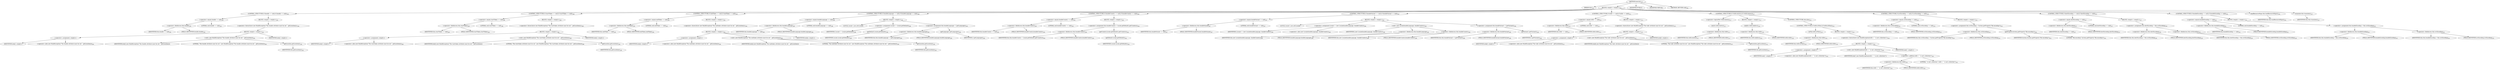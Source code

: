 digraph "execute" {  
"281" [label = <(METHOD,execute)<SUB>282</SUB>> ]
"26" [label = <(PARAM,this)<SUB>282</SUB>> ]
"282" [label = <(BLOCK,&lt;empty&gt;,&lt;empty&gt;)<SUB>282</SUB>> ]
"283" [label = <(CONTROL_STRUCTURE,if (bundle == null),if (bundle == null))<SUB>283</SUB>> ]
"284" [label = <(&lt;operator&gt;.equals,bundle == null)<SUB>283</SUB>> ]
"285" [label = <(&lt;operator&gt;.fieldAccess,this.bundle)<SUB>283</SUB>> ]
"286" [label = <(IDENTIFIER,this,bundle == null)<SUB>283</SUB>> ]
"287" [label = <(FIELD_IDENTIFIER,bundle,bundle)<SUB>283</SUB>> ]
"288" [label = <(LITERAL,null,bundle == null)<SUB>283</SUB>> ]
"289" [label = <(BLOCK,&lt;empty&gt;,&lt;empty&gt;)<SUB>283</SUB>> ]
"290" [label = <(&lt;operator&gt;.throw,throw new BuildException(&quot;The bundle attribute must be set.&quot;, getLocation());)<SUB>284</SUB>> ]
"291" [label = <(BLOCK,&lt;empty&gt;,&lt;empty&gt;)<SUB>284</SUB>> ]
"292" [label = <(&lt;operator&gt;.assignment,&lt;empty&gt;)> ]
"293" [label = <(IDENTIFIER,$obj2,&lt;empty&gt;)> ]
"294" [label = <(&lt;operator&gt;.alloc,new BuildException(&quot;The bundle attribute must be set.&quot;, getLocation()))<SUB>284</SUB>> ]
"295" [label = <(&lt;init&gt;,new BuildException(&quot;The bundle attribute must be set.&quot;, getLocation()))<SUB>284</SUB>> ]
"296" [label = <(IDENTIFIER,$obj2,new BuildException(&quot;The bundle attribute must be set.&quot;, getLocation()))> ]
"297" [label = <(LITERAL,&quot;The bundle attribute must be set.&quot;,new BuildException(&quot;The bundle attribute must be set.&quot;, getLocation()))<SUB>284</SUB>> ]
"298" [label = <(getLocation,getLocation())<SUB>285</SUB>> ]
"25" [label = <(IDENTIFIER,this,getLocation())<SUB>285</SUB>> ]
"299" [label = <(IDENTIFIER,$obj2,&lt;empty&gt;)> ]
"300" [label = <(CONTROL_STRUCTURE,if (startToken == null),if (startToken == null))<SUB>288</SUB>> ]
"301" [label = <(&lt;operator&gt;.equals,startToken == null)<SUB>288</SUB>> ]
"302" [label = <(&lt;operator&gt;.fieldAccess,this.startToken)<SUB>288</SUB>> ]
"303" [label = <(IDENTIFIER,this,startToken == null)<SUB>288</SUB>> ]
"304" [label = <(FIELD_IDENTIFIER,startToken,startToken)<SUB>288</SUB>> ]
"305" [label = <(LITERAL,null,startToken == null)<SUB>288</SUB>> ]
"306" [label = <(BLOCK,&lt;empty&gt;,&lt;empty&gt;)<SUB>288</SUB>> ]
"307" [label = <(&lt;operator&gt;.throw,throw new BuildException(&quot;The starttoken attribute must be set.&quot;, getLocation());)<SUB>289</SUB>> ]
"308" [label = <(BLOCK,&lt;empty&gt;,&lt;empty&gt;)<SUB>289</SUB>> ]
"309" [label = <(&lt;operator&gt;.assignment,&lt;empty&gt;)> ]
"310" [label = <(IDENTIFIER,$obj3,&lt;empty&gt;)> ]
"311" [label = <(&lt;operator&gt;.alloc,new BuildException(&quot;The starttoken attribute must be set.&quot;, getLocation()))<SUB>289</SUB>> ]
"312" [label = <(&lt;init&gt;,new BuildException(&quot;The starttoken attribute must be set.&quot;, getLocation()))<SUB>289</SUB>> ]
"313" [label = <(IDENTIFIER,$obj3,new BuildException(&quot;The starttoken attribute must be set.&quot;, getLocation()))> ]
"314" [label = <(LITERAL,&quot;The starttoken attribute must be set.&quot;,new BuildException(&quot;The starttoken attribute must be set.&quot;, getLocation()))<SUB>289</SUB>> ]
"315" [label = <(getLocation,getLocation())<SUB>290</SUB>> ]
"27" [label = <(IDENTIFIER,this,getLocation())<SUB>290</SUB>> ]
"316" [label = <(IDENTIFIER,$obj3,&lt;empty&gt;)> ]
"317" [label = <(CONTROL_STRUCTURE,if (endToken == null),if (endToken == null))<SUB>293</SUB>> ]
"318" [label = <(&lt;operator&gt;.equals,endToken == null)<SUB>293</SUB>> ]
"319" [label = <(&lt;operator&gt;.fieldAccess,this.endToken)<SUB>293</SUB>> ]
"320" [label = <(IDENTIFIER,this,endToken == null)<SUB>293</SUB>> ]
"321" [label = <(FIELD_IDENTIFIER,endToken,endToken)<SUB>293</SUB>> ]
"322" [label = <(LITERAL,null,endToken == null)<SUB>293</SUB>> ]
"323" [label = <(BLOCK,&lt;empty&gt;,&lt;empty&gt;)<SUB>293</SUB>> ]
"324" [label = <(&lt;operator&gt;.throw,throw new BuildException(&quot;The endtoken attribute must be set.&quot;, getLocation());)<SUB>294</SUB>> ]
"325" [label = <(BLOCK,&lt;empty&gt;,&lt;empty&gt;)<SUB>294</SUB>> ]
"326" [label = <(&lt;operator&gt;.assignment,&lt;empty&gt;)> ]
"327" [label = <(IDENTIFIER,$obj4,&lt;empty&gt;)> ]
"328" [label = <(&lt;operator&gt;.alloc,new BuildException(&quot;The endtoken attribute must be set.&quot;, getLocation()))<SUB>294</SUB>> ]
"329" [label = <(&lt;init&gt;,new BuildException(&quot;The endtoken attribute must be set.&quot;, getLocation()))<SUB>294</SUB>> ]
"330" [label = <(IDENTIFIER,$obj4,new BuildException(&quot;The endtoken attribute must be set.&quot;, getLocation()))> ]
"331" [label = <(LITERAL,&quot;The endtoken attribute must be set.&quot;,new BuildException(&quot;The endtoken attribute must be set.&quot;, getLocation()))<SUB>294</SUB>> ]
"332" [label = <(getLocation,getLocation())<SUB>295</SUB>> ]
"28" [label = <(IDENTIFIER,this,getLocation())<SUB>295</SUB>> ]
"333" [label = <(IDENTIFIER,$obj4,&lt;empty&gt;)> ]
"334" [label = <(CONTROL_STRUCTURE,if (bundleLanguage == null),if (bundleLanguage == null))<SUB>298</SUB>> ]
"335" [label = <(&lt;operator&gt;.equals,bundleLanguage == null)<SUB>298</SUB>> ]
"336" [label = <(&lt;operator&gt;.fieldAccess,this.bundleLanguage)<SUB>298</SUB>> ]
"337" [label = <(IDENTIFIER,this,bundleLanguage == null)<SUB>298</SUB>> ]
"338" [label = <(FIELD_IDENTIFIER,bundleLanguage,bundleLanguage)<SUB>298</SUB>> ]
"339" [label = <(LITERAL,null,bundleLanguage == null)<SUB>298</SUB>> ]
"340" [label = <(BLOCK,&lt;empty&gt;,&lt;empty&gt;)<SUB>298</SUB>> ]
"341" [label = <(LOCAL,Locale l: java.util.Locale)> ]
"342" [label = <(&lt;operator&gt;.assignment,Locale l = Locale.getDefault())<SUB>299</SUB>> ]
"343" [label = <(IDENTIFIER,l,Locale l = Locale.getDefault())<SUB>299</SUB>> ]
"344" [label = <(getDefault,Locale.getDefault())<SUB>299</SUB>> ]
"345" [label = <(IDENTIFIER,Locale,Locale.getDefault())<SUB>299</SUB>> ]
"346" [label = <(&lt;operator&gt;.assignment,this.bundleLanguage = l.getLanguage())<SUB>300</SUB>> ]
"347" [label = <(&lt;operator&gt;.fieldAccess,this.bundleLanguage)<SUB>300</SUB>> ]
"348" [label = <(IDENTIFIER,this,this.bundleLanguage = l.getLanguage())<SUB>300</SUB>> ]
"349" [label = <(FIELD_IDENTIFIER,bundleLanguage,bundleLanguage)<SUB>300</SUB>> ]
"350" [label = <(getLanguage,l.getLanguage())<SUB>300</SUB>> ]
"351" [label = <(IDENTIFIER,l,l.getLanguage())<SUB>300</SUB>> ]
"352" [label = <(CONTROL_STRUCTURE,if (bundleCountry == null),if (bundleCountry == null))<SUB>303</SUB>> ]
"353" [label = <(&lt;operator&gt;.equals,bundleCountry == null)<SUB>303</SUB>> ]
"354" [label = <(&lt;operator&gt;.fieldAccess,this.bundleCountry)<SUB>303</SUB>> ]
"355" [label = <(IDENTIFIER,this,bundleCountry == null)<SUB>303</SUB>> ]
"356" [label = <(FIELD_IDENTIFIER,bundleCountry,bundleCountry)<SUB>303</SUB>> ]
"357" [label = <(LITERAL,null,bundleCountry == null)<SUB>303</SUB>> ]
"358" [label = <(BLOCK,&lt;empty&gt;,&lt;empty&gt;)<SUB>303</SUB>> ]
"359" [label = <(&lt;operator&gt;.assignment,this.bundleCountry = Locale.getDefault().getCountry())<SUB>304</SUB>> ]
"360" [label = <(&lt;operator&gt;.fieldAccess,this.bundleCountry)<SUB>304</SUB>> ]
"361" [label = <(IDENTIFIER,this,this.bundleCountry = Locale.getDefault().getCountry())<SUB>304</SUB>> ]
"362" [label = <(FIELD_IDENTIFIER,bundleCountry,bundleCountry)<SUB>304</SUB>> ]
"363" [label = <(getCountry,Locale.getDefault().getCountry())<SUB>304</SUB>> ]
"364" [label = <(getDefault,Locale.getDefault())<SUB>304</SUB>> ]
"365" [label = <(IDENTIFIER,Locale,Locale.getDefault())<SUB>304</SUB>> ]
"366" [label = <(CONTROL_STRUCTURE,if (bundleVariant == null),if (bundleVariant == null))<SUB>307</SUB>> ]
"367" [label = <(&lt;operator&gt;.equals,bundleVariant == null)<SUB>307</SUB>> ]
"368" [label = <(&lt;operator&gt;.fieldAccess,this.bundleVariant)<SUB>307</SUB>> ]
"369" [label = <(IDENTIFIER,this,bundleVariant == null)<SUB>307</SUB>> ]
"370" [label = <(FIELD_IDENTIFIER,bundleVariant,bundleVariant)<SUB>307</SUB>> ]
"371" [label = <(LITERAL,null,bundleVariant == null)<SUB>307</SUB>> ]
"372" [label = <(BLOCK,&lt;empty&gt;,&lt;empty&gt;)<SUB>307</SUB>> ]
"30" [label = <(LOCAL,Locale l: java.util.Locale)> ]
"373" [label = <(&lt;operator&gt;.assignment,Locale l = new Locale(bundleLanguage, bundleCountry))<SUB>308</SUB>> ]
"374" [label = <(IDENTIFIER,l,Locale l = new Locale(bundleLanguage, bundleCountry))<SUB>308</SUB>> ]
"375" [label = <(&lt;operator&gt;.alloc,new Locale(bundleLanguage, bundleCountry))<SUB>308</SUB>> ]
"376" [label = <(&lt;init&gt;,new Locale(bundleLanguage, bundleCountry))<SUB>308</SUB>> ]
"29" [label = <(IDENTIFIER,l,new Locale(bundleLanguage, bundleCountry))<SUB>308</SUB>> ]
"377" [label = <(&lt;operator&gt;.fieldAccess,this.bundleLanguage)<SUB>308</SUB>> ]
"378" [label = <(IDENTIFIER,this,new Locale(bundleLanguage, bundleCountry))<SUB>308</SUB>> ]
"379" [label = <(FIELD_IDENTIFIER,bundleLanguage,bundleLanguage)<SUB>308</SUB>> ]
"380" [label = <(&lt;operator&gt;.fieldAccess,this.bundleCountry)<SUB>308</SUB>> ]
"381" [label = <(IDENTIFIER,this,new Locale(bundleLanguage, bundleCountry))<SUB>308</SUB>> ]
"382" [label = <(FIELD_IDENTIFIER,bundleCountry,bundleCountry)<SUB>308</SUB>> ]
"383" [label = <(&lt;operator&gt;.assignment,this.bundleVariant = l.getVariant())<SUB>309</SUB>> ]
"384" [label = <(&lt;operator&gt;.fieldAccess,this.bundleVariant)<SUB>309</SUB>> ]
"385" [label = <(IDENTIFIER,this,this.bundleVariant = l.getVariant())<SUB>309</SUB>> ]
"386" [label = <(FIELD_IDENTIFIER,bundleVariant,bundleVariant)<SUB>309</SUB>> ]
"387" [label = <(getVariant,l.getVariant())<SUB>309</SUB>> ]
"388" [label = <(IDENTIFIER,l,l.getVariant())<SUB>309</SUB>> ]
"389" [label = <(CONTROL_STRUCTURE,if (toDir == null),if (toDir == null))<SUB>312</SUB>> ]
"390" [label = <(&lt;operator&gt;.equals,toDir == null)<SUB>312</SUB>> ]
"391" [label = <(&lt;operator&gt;.fieldAccess,this.toDir)<SUB>312</SUB>> ]
"392" [label = <(IDENTIFIER,this,toDir == null)<SUB>312</SUB>> ]
"393" [label = <(FIELD_IDENTIFIER,toDir,toDir)<SUB>312</SUB>> ]
"394" [label = <(LITERAL,null,toDir == null)<SUB>312</SUB>> ]
"395" [label = <(BLOCK,&lt;empty&gt;,&lt;empty&gt;)<SUB>312</SUB>> ]
"396" [label = <(&lt;operator&gt;.throw,throw new BuildException(&quot;The todir attribute must be set.&quot;, getLocation());)<SUB>313</SUB>> ]
"397" [label = <(BLOCK,&lt;empty&gt;,&lt;empty&gt;)<SUB>313</SUB>> ]
"398" [label = <(&lt;operator&gt;.assignment,&lt;empty&gt;)> ]
"399" [label = <(IDENTIFIER,$obj6,&lt;empty&gt;)> ]
"400" [label = <(&lt;operator&gt;.alloc,new BuildException(&quot;The todir attribute must be set.&quot;, getLocation()))<SUB>313</SUB>> ]
"401" [label = <(&lt;init&gt;,new BuildException(&quot;The todir attribute must be set.&quot;, getLocation()))<SUB>313</SUB>> ]
"402" [label = <(IDENTIFIER,$obj6,new BuildException(&quot;The todir attribute must be set.&quot;, getLocation()))> ]
"403" [label = <(LITERAL,&quot;The todir attribute must be set.&quot;,new BuildException(&quot;The todir attribute must be set.&quot;, getLocation()))<SUB>313</SUB>> ]
"404" [label = <(getLocation,getLocation())<SUB>314</SUB>> ]
"31" [label = <(IDENTIFIER,this,getLocation())<SUB>314</SUB>> ]
"405" [label = <(IDENTIFIER,$obj6,&lt;empty&gt;)> ]
"406" [label = <(CONTROL_STRUCTURE,if (!toDir.exists()),if (!toDir.exists()))<SUB>317</SUB>> ]
"407" [label = <(&lt;operator&gt;.logicalNot,!toDir.exists())<SUB>317</SUB>> ]
"408" [label = <(exists,toDir.exists())<SUB>317</SUB>> ]
"409" [label = <(&lt;operator&gt;.fieldAccess,this.toDir)<SUB>317</SUB>> ]
"410" [label = <(IDENTIFIER,this,toDir.exists())<SUB>317</SUB>> ]
"411" [label = <(FIELD_IDENTIFIER,toDir,toDir)<SUB>317</SUB>> ]
"412" [label = <(BLOCK,&lt;empty&gt;,&lt;empty&gt;)<SUB>317</SUB>> ]
"413" [label = <(mkdirs,toDir.mkdirs())<SUB>318</SUB>> ]
"414" [label = <(&lt;operator&gt;.fieldAccess,this.toDir)<SUB>318</SUB>> ]
"415" [label = <(IDENTIFIER,this,toDir.mkdirs())<SUB>318</SUB>> ]
"416" [label = <(FIELD_IDENTIFIER,toDir,toDir)<SUB>318</SUB>> ]
"417" [label = <(CONTROL_STRUCTURE,else,else)<SUB>319</SUB>> ]
"418" [label = <(CONTROL_STRUCTURE,if (toDir.isFile()),if (toDir.isFile()))<SUB>319</SUB>> ]
"419" [label = <(isFile,toDir.isFile())<SUB>319</SUB>> ]
"420" [label = <(&lt;operator&gt;.fieldAccess,this.toDir)<SUB>319</SUB>> ]
"421" [label = <(IDENTIFIER,this,toDir.isFile())<SUB>319</SUB>> ]
"422" [label = <(FIELD_IDENTIFIER,toDir,toDir)<SUB>319</SUB>> ]
"423" [label = <(BLOCK,&lt;empty&gt;,&lt;empty&gt;)<SUB>319</SUB>> ]
"424" [label = <(&lt;operator&gt;.throw,throw new BuildException(toDir + &quot; is not a directory&quot;);)<SUB>320</SUB>> ]
"425" [label = <(BLOCK,&lt;empty&gt;,&lt;empty&gt;)<SUB>320</SUB>> ]
"426" [label = <(&lt;operator&gt;.assignment,&lt;empty&gt;)> ]
"427" [label = <(IDENTIFIER,$obj7,&lt;empty&gt;)> ]
"428" [label = <(&lt;operator&gt;.alloc,new BuildException(toDir + &quot; is not a directory&quot;))<SUB>320</SUB>> ]
"429" [label = <(&lt;init&gt;,new BuildException(toDir + &quot; is not a directory&quot;))<SUB>320</SUB>> ]
"430" [label = <(IDENTIFIER,$obj7,new BuildException(toDir + &quot; is not a directory&quot;))> ]
"431" [label = <(&lt;operator&gt;.addition,toDir + &quot; is not a directory&quot;)<SUB>320</SUB>> ]
"432" [label = <(&lt;operator&gt;.fieldAccess,this.toDir)<SUB>320</SUB>> ]
"433" [label = <(IDENTIFIER,this,toDir + &quot; is not a directory&quot;)<SUB>320</SUB>> ]
"434" [label = <(FIELD_IDENTIFIER,toDir,toDir)<SUB>320</SUB>> ]
"435" [label = <(LITERAL,&quot; is not a directory&quot;,toDir + &quot; is not a directory&quot;)<SUB>320</SUB>> ]
"436" [label = <(IDENTIFIER,$obj7,&lt;empty&gt;)> ]
"437" [label = <(CONTROL_STRUCTURE,if (srcEncoding == null),if (srcEncoding == null))<SUB>323</SUB>> ]
"438" [label = <(&lt;operator&gt;.equals,srcEncoding == null)<SUB>323</SUB>> ]
"439" [label = <(&lt;operator&gt;.fieldAccess,this.srcEncoding)<SUB>323</SUB>> ]
"440" [label = <(IDENTIFIER,this,srcEncoding == null)<SUB>323</SUB>> ]
"441" [label = <(FIELD_IDENTIFIER,srcEncoding,srcEncoding)<SUB>323</SUB>> ]
"442" [label = <(LITERAL,null,srcEncoding == null)<SUB>323</SUB>> ]
"443" [label = <(BLOCK,&lt;empty&gt;,&lt;empty&gt;)<SUB>323</SUB>> ]
"444" [label = <(&lt;operator&gt;.assignment,this.srcEncoding = System.getProperty(&quot;file.encoding&quot;))<SUB>324</SUB>> ]
"445" [label = <(&lt;operator&gt;.fieldAccess,this.srcEncoding)<SUB>324</SUB>> ]
"446" [label = <(IDENTIFIER,this,this.srcEncoding = System.getProperty(&quot;file.encoding&quot;))<SUB>324</SUB>> ]
"447" [label = <(FIELD_IDENTIFIER,srcEncoding,srcEncoding)<SUB>324</SUB>> ]
"448" [label = <(getProperty,System.getProperty(&quot;file.encoding&quot;))<SUB>324</SUB>> ]
"449" [label = <(IDENTIFIER,System,System.getProperty(&quot;file.encoding&quot;))<SUB>324</SUB>> ]
"450" [label = <(LITERAL,&quot;file.encoding&quot;,System.getProperty(&quot;file.encoding&quot;))<SUB>324</SUB>> ]
"451" [label = <(CONTROL_STRUCTURE,if (destEncoding == null),if (destEncoding == null))<SUB>327</SUB>> ]
"452" [label = <(&lt;operator&gt;.equals,destEncoding == null)<SUB>327</SUB>> ]
"453" [label = <(&lt;operator&gt;.fieldAccess,this.destEncoding)<SUB>327</SUB>> ]
"454" [label = <(IDENTIFIER,this,destEncoding == null)<SUB>327</SUB>> ]
"455" [label = <(FIELD_IDENTIFIER,destEncoding,destEncoding)<SUB>327</SUB>> ]
"456" [label = <(LITERAL,null,destEncoding == null)<SUB>327</SUB>> ]
"457" [label = <(BLOCK,&lt;empty&gt;,&lt;empty&gt;)<SUB>327</SUB>> ]
"458" [label = <(&lt;operator&gt;.assignment,this.destEncoding = this.srcEncoding)<SUB>328</SUB>> ]
"459" [label = <(&lt;operator&gt;.fieldAccess,this.destEncoding)<SUB>328</SUB>> ]
"460" [label = <(IDENTIFIER,this,this.destEncoding = this.srcEncoding)<SUB>328</SUB>> ]
"461" [label = <(FIELD_IDENTIFIER,destEncoding,destEncoding)<SUB>328</SUB>> ]
"462" [label = <(&lt;operator&gt;.fieldAccess,this.srcEncoding)<SUB>328</SUB>> ]
"463" [label = <(IDENTIFIER,this,this.destEncoding = this.srcEncoding)<SUB>328</SUB>> ]
"464" [label = <(FIELD_IDENTIFIER,srcEncoding,srcEncoding)<SUB>328</SUB>> ]
"465" [label = <(CONTROL_STRUCTURE,if (bundleEncoding == null),if (bundleEncoding == null))<SUB>331</SUB>> ]
"466" [label = <(&lt;operator&gt;.equals,bundleEncoding == null)<SUB>331</SUB>> ]
"467" [label = <(&lt;operator&gt;.fieldAccess,this.bundleEncoding)<SUB>331</SUB>> ]
"468" [label = <(IDENTIFIER,this,bundleEncoding == null)<SUB>331</SUB>> ]
"469" [label = <(FIELD_IDENTIFIER,bundleEncoding,bundleEncoding)<SUB>331</SUB>> ]
"470" [label = <(LITERAL,null,bundleEncoding == null)<SUB>331</SUB>> ]
"471" [label = <(BLOCK,&lt;empty&gt;,&lt;empty&gt;)<SUB>331</SUB>> ]
"472" [label = <(&lt;operator&gt;.assignment,this.bundleEncoding = this.srcEncoding)<SUB>332</SUB>> ]
"473" [label = <(&lt;operator&gt;.fieldAccess,this.bundleEncoding)<SUB>332</SUB>> ]
"474" [label = <(IDENTIFIER,this,this.bundleEncoding = this.srcEncoding)<SUB>332</SUB>> ]
"475" [label = <(FIELD_IDENTIFIER,bundleEncoding,bundleEncoding)<SUB>332</SUB>> ]
"476" [label = <(&lt;operator&gt;.fieldAccess,this.srcEncoding)<SUB>332</SUB>> ]
"477" [label = <(IDENTIFIER,this,this.bundleEncoding = this.srcEncoding)<SUB>332</SUB>> ]
"478" [label = <(FIELD_IDENTIFIER,srcEncoding,srcEncoding)<SUB>332</SUB>> ]
"479" [label = <(loadResourceMaps,this.loadResourceMaps())<SUB>335</SUB>> ]
"32" [label = <(IDENTIFIER,this,this.loadResourceMaps())<SUB>335</SUB>> ]
"480" [label = <(translate,this.translate())<SUB>337</SUB>> ]
"33" [label = <(IDENTIFIER,this,this.translate())<SUB>337</SUB>> ]
"481" [label = <(MODIFIER,PUBLIC)> ]
"482" [label = <(MODIFIER,VIRTUAL)> ]
"483" [label = <(METHOD_RETURN,void)<SUB>282</SUB>> ]
  "281" -> "26" 
  "281" -> "282" 
  "281" -> "481" 
  "281" -> "482" 
  "281" -> "483" 
  "282" -> "283" 
  "282" -> "300" 
  "282" -> "317" 
  "282" -> "334" 
  "282" -> "352" 
  "282" -> "366" 
  "282" -> "389" 
  "282" -> "406" 
  "282" -> "437" 
  "282" -> "451" 
  "282" -> "465" 
  "282" -> "479" 
  "282" -> "480" 
  "283" -> "284" 
  "283" -> "289" 
  "284" -> "285" 
  "284" -> "288" 
  "285" -> "286" 
  "285" -> "287" 
  "289" -> "290" 
  "290" -> "291" 
  "291" -> "292" 
  "291" -> "295" 
  "291" -> "299" 
  "292" -> "293" 
  "292" -> "294" 
  "295" -> "296" 
  "295" -> "297" 
  "295" -> "298" 
  "298" -> "25" 
  "300" -> "301" 
  "300" -> "306" 
  "301" -> "302" 
  "301" -> "305" 
  "302" -> "303" 
  "302" -> "304" 
  "306" -> "307" 
  "307" -> "308" 
  "308" -> "309" 
  "308" -> "312" 
  "308" -> "316" 
  "309" -> "310" 
  "309" -> "311" 
  "312" -> "313" 
  "312" -> "314" 
  "312" -> "315" 
  "315" -> "27" 
  "317" -> "318" 
  "317" -> "323" 
  "318" -> "319" 
  "318" -> "322" 
  "319" -> "320" 
  "319" -> "321" 
  "323" -> "324" 
  "324" -> "325" 
  "325" -> "326" 
  "325" -> "329" 
  "325" -> "333" 
  "326" -> "327" 
  "326" -> "328" 
  "329" -> "330" 
  "329" -> "331" 
  "329" -> "332" 
  "332" -> "28" 
  "334" -> "335" 
  "334" -> "340" 
  "335" -> "336" 
  "335" -> "339" 
  "336" -> "337" 
  "336" -> "338" 
  "340" -> "341" 
  "340" -> "342" 
  "340" -> "346" 
  "342" -> "343" 
  "342" -> "344" 
  "344" -> "345" 
  "346" -> "347" 
  "346" -> "350" 
  "347" -> "348" 
  "347" -> "349" 
  "350" -> "351" 
  "352" -> "353" 
  "352" -> "358" 
  "353" -> "354" 
  "353" -> "357" 
  "354" -> "355" 
  "354" -> "356" 
  "358" -> "359" 
  "359" -> "360" 
  "359" -> "363" 
  "360" -> "361" 
  "360" -> "362" 
  "363" -> "364" 
  "364" -> "365" 
  "366" -> "367" 
  "366" -> "372" 
  "367" -> "368" 
  "367" -> "371" 
  "368" -> "369" 
  "368" -> "370" 
  "372" -> "30" 
  "372" -> "373" 
  "372" -> "376" 
  "372" -> "383" 
  "373" -> "374" 
  "373" -> "375" 
  "376" -> "29" 
  "376" -> "377" 
  "376" -> "380" 
  "377" -> "378" 
  "377" -> "379" 
  "380" -> "381" 
  "380" -> "382" 
  "383" -> "384" 
  "383" -> "387" 
  "384" -> "385" 
  "384" -> "386" 
  "387" -> "388" 
  "389" -> "390" 
  "389" -> "395" 
  "390" -> "391" 
  "390" -> "394" 
  "391" -> "392" 
  "391" -> "393" 
  "395" -> "396" 
  "396" -> "397" 
  "397" -> "398" 
  "397" -> "401" 
  "397" -> "405" 
  "398" -> "399" 
  "398" -> "400" 
  "401" -> "402" 
  "401" -> "403" 
  "401" -> "404" 
  "404" -> "31" 
  "406" -> "407" 
  "406" -> "412" 
  "406" -> "417" 
  "407" -> "408" 
  "408" -> "409" 
  "409" -> "410" 
  "409" -> "411" 
  "412" -> "413" 
  "413" -> "414" 
  "414" -> "415" 
  "414" -> "416" 
  "417" -> "418" 
  "418" -> "419" 
  "418" -> "423" 
  "419" -> "420" 
  "420" -> "421" 
  "420" -> "422" 
  "423" -> "424" 
  "424" -> "425" 
  "425" -> "426" 
  "425" -> "429" 
  "425" -> "436" 
  "426" -> "427" 
  "426" -> "428" 
  "429" -> "430" 
  "429" -> "431" 
  "431" -> "432" 
  "431" -> "435" 
  "432" -> "433" 
  "432" -> "434" 
  "437" -> "438" 
  "437" -> "443" 
  "438" -> "439" 
  "438" -> "442" 
  "439" -> "440" 
  "439" -> "441" 
  "443" -> "444" 
  "444" -> "445" 
  "444" -> "448" 
  "445" -> "446" 
  "445" -> "447" 
  "448" -> "449" 
  "448" -> "450" 
  "451" -> "452" 
  "451" -> "457" 
  "452" -> "453" 
  "452" -> "456" 
  "453" -> "454" 
  "453" -> "455" 
  "457" -> "458" 
  "458" -> "459" 
  "458" -> "462" 
  "459" -> "460" 
  "459" -> "461" 
  "462" -> "463" 
  "462" -> "464" 
  "465" -> "466" 
  "465" -> "471" 
  "466" -> "467" 
  "466" -> "470" 
  "467" -> "468" 
  "467" -> "469" 
  "471" -> "472" 
  "472" -> "473" 
  "472" -> "476" 
  "473" -> "474" 
  "473" -> "475" 
  "476" -> "477" 
  "476" -> "478" 
  "479" -> "32" 
  "480" -> "33" 
}
